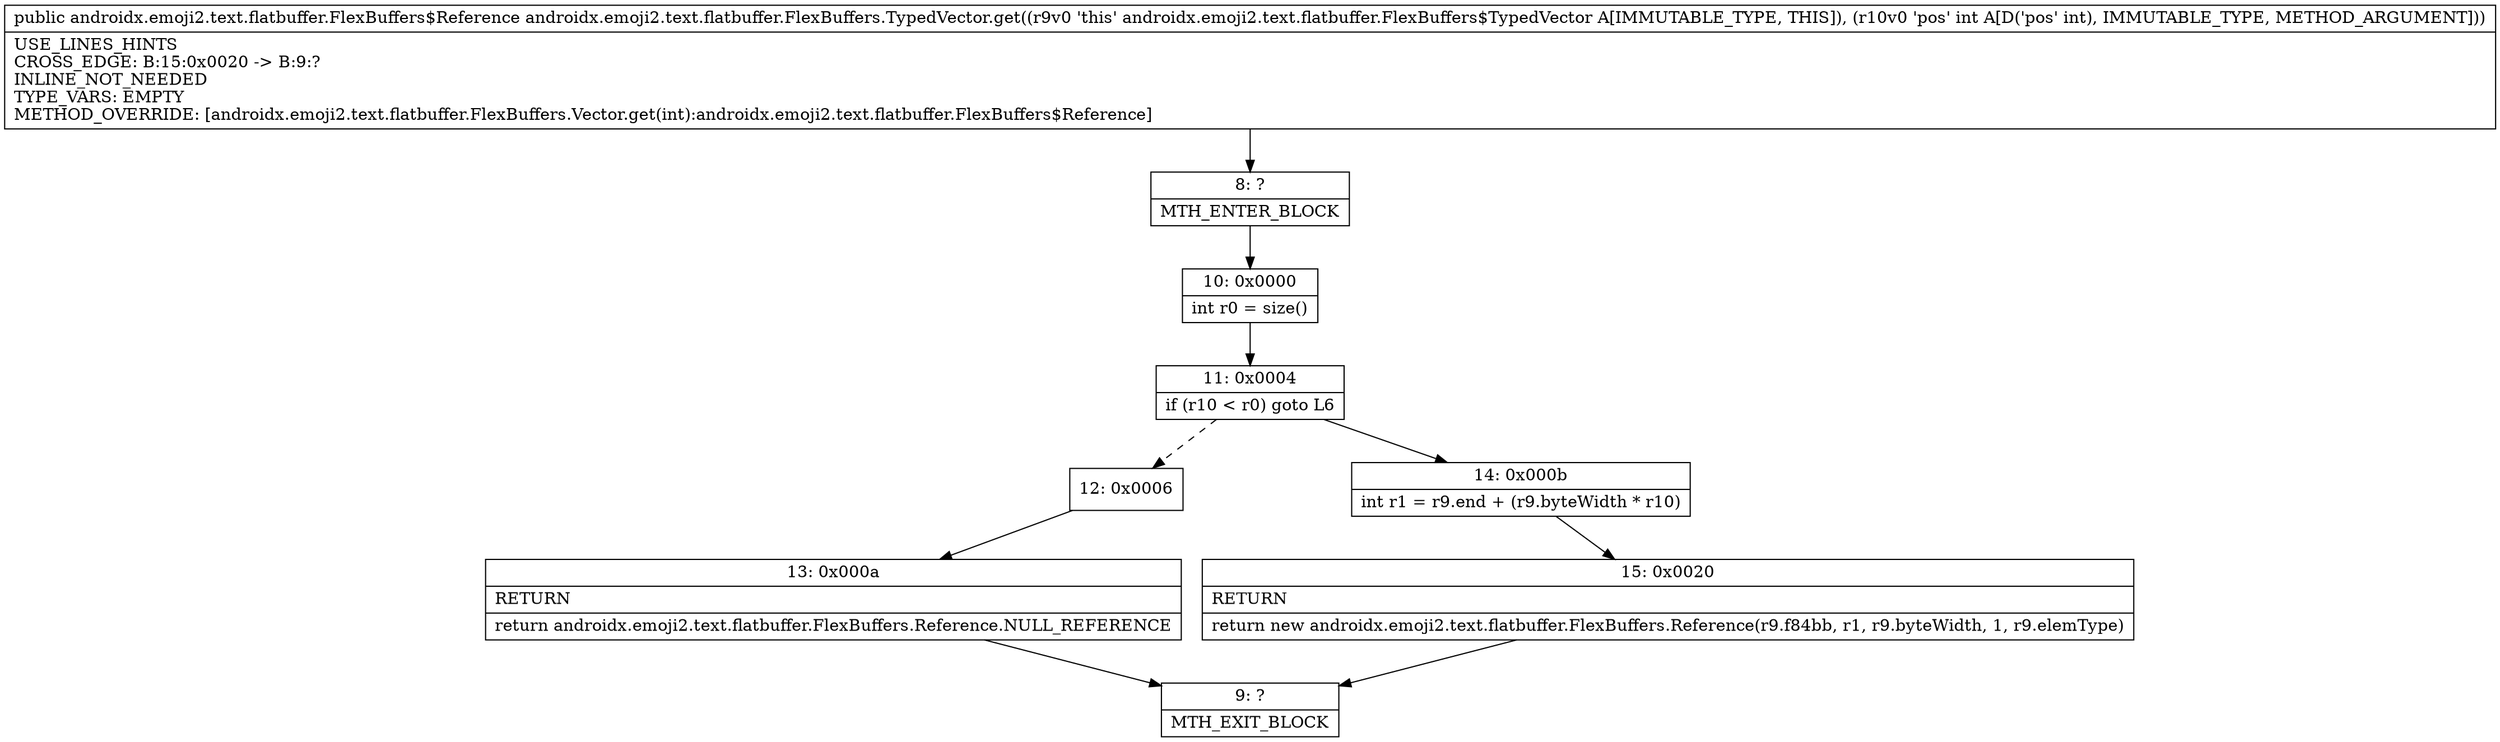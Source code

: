 digraph "CFG forandroidx.emoji2.text.flatbuffer.FlexBuffers.TypedVector.get(I)Landroidx\/emoji2\/text\/flatbuffer\/FlexBuffers$Reference;" {
Node_8 [shape=record,label="{8\:\ ?|MTH_ENTER_BLOCK\l}"];
Node_10 [shape=record,label="{10\:\ 0x0000|int r0 = size()\l}"];
Node_11 [shape=record,label="{11\:\ 0x0004|if (r10 \< r0) goto L6\l}"];
Node_12 [shape=record,label="{12\:\ 0x0006}"];
Node_13 [shape=record,label="{13\:\ 0x000a|RETURN\l|return androidx.emoji2.text.flatbuffer.FlexBuffers.Reference.NULL_REFERENCE\l}"];
Node_9 [shape=record,label="{9\:\ ?|MTH_EXIT_BLOCK\l}"];
Node_14 [shape=record,label="{14\:\ 0x000b|int r1 = r9.end + (r9.byteWidth * r10)\l}"];
Node_15 [shape=record,label="{15\:\ 0x0020|RETURN\l|return new androidx.emoji2.text.flatbuffer.FlexBuffers.Reference(r9.f84bb, r1, r9.byteWidth, 1, r9.elemType)\l}"];
MethodNode[shape=record,label="{public androidx.emoji2.text.flatbuffer.FlexBuffers$Reference androidx.emoji2.text.flatbuffer.FlexBuffers.TypedVector.get((r9v0 'this' androidx.emoji2.text.flatbuffer.FlexBuffers$TypedVector A[IMMUTABLE_TYPE, THIS]), (r10v0 'pos' int A[D('pos' int), IMMUTABLE_TYPE, METHOD_ARGUMENT]))  | USE_LINES_HINTS\lCROSS_EDGE: B:15:0x0020 \-\> B:9:?\lINLINE_NOT_NEEDED\lTYPE_VARS: EMPTY\lMETHOD_OVERRIDE: [androidx.emoji2.text.flatbuffer.FlexBuffers.Vector.get(int):androidx.emoji2.text.flatbuffer.FlexBuffers$Reference]\l}"];
MethodNode -> Node_8;Node_8 -> Node_10;
Node_10 -> Node_11;
Node_11 -> Node_12[style=dashed];
Node_11 -> Node_14;
Node_12 -> Node_13;
Node_13 -> Node_9;
Node_14 -> Node_15;
Node_15 -> Node_9;
}

